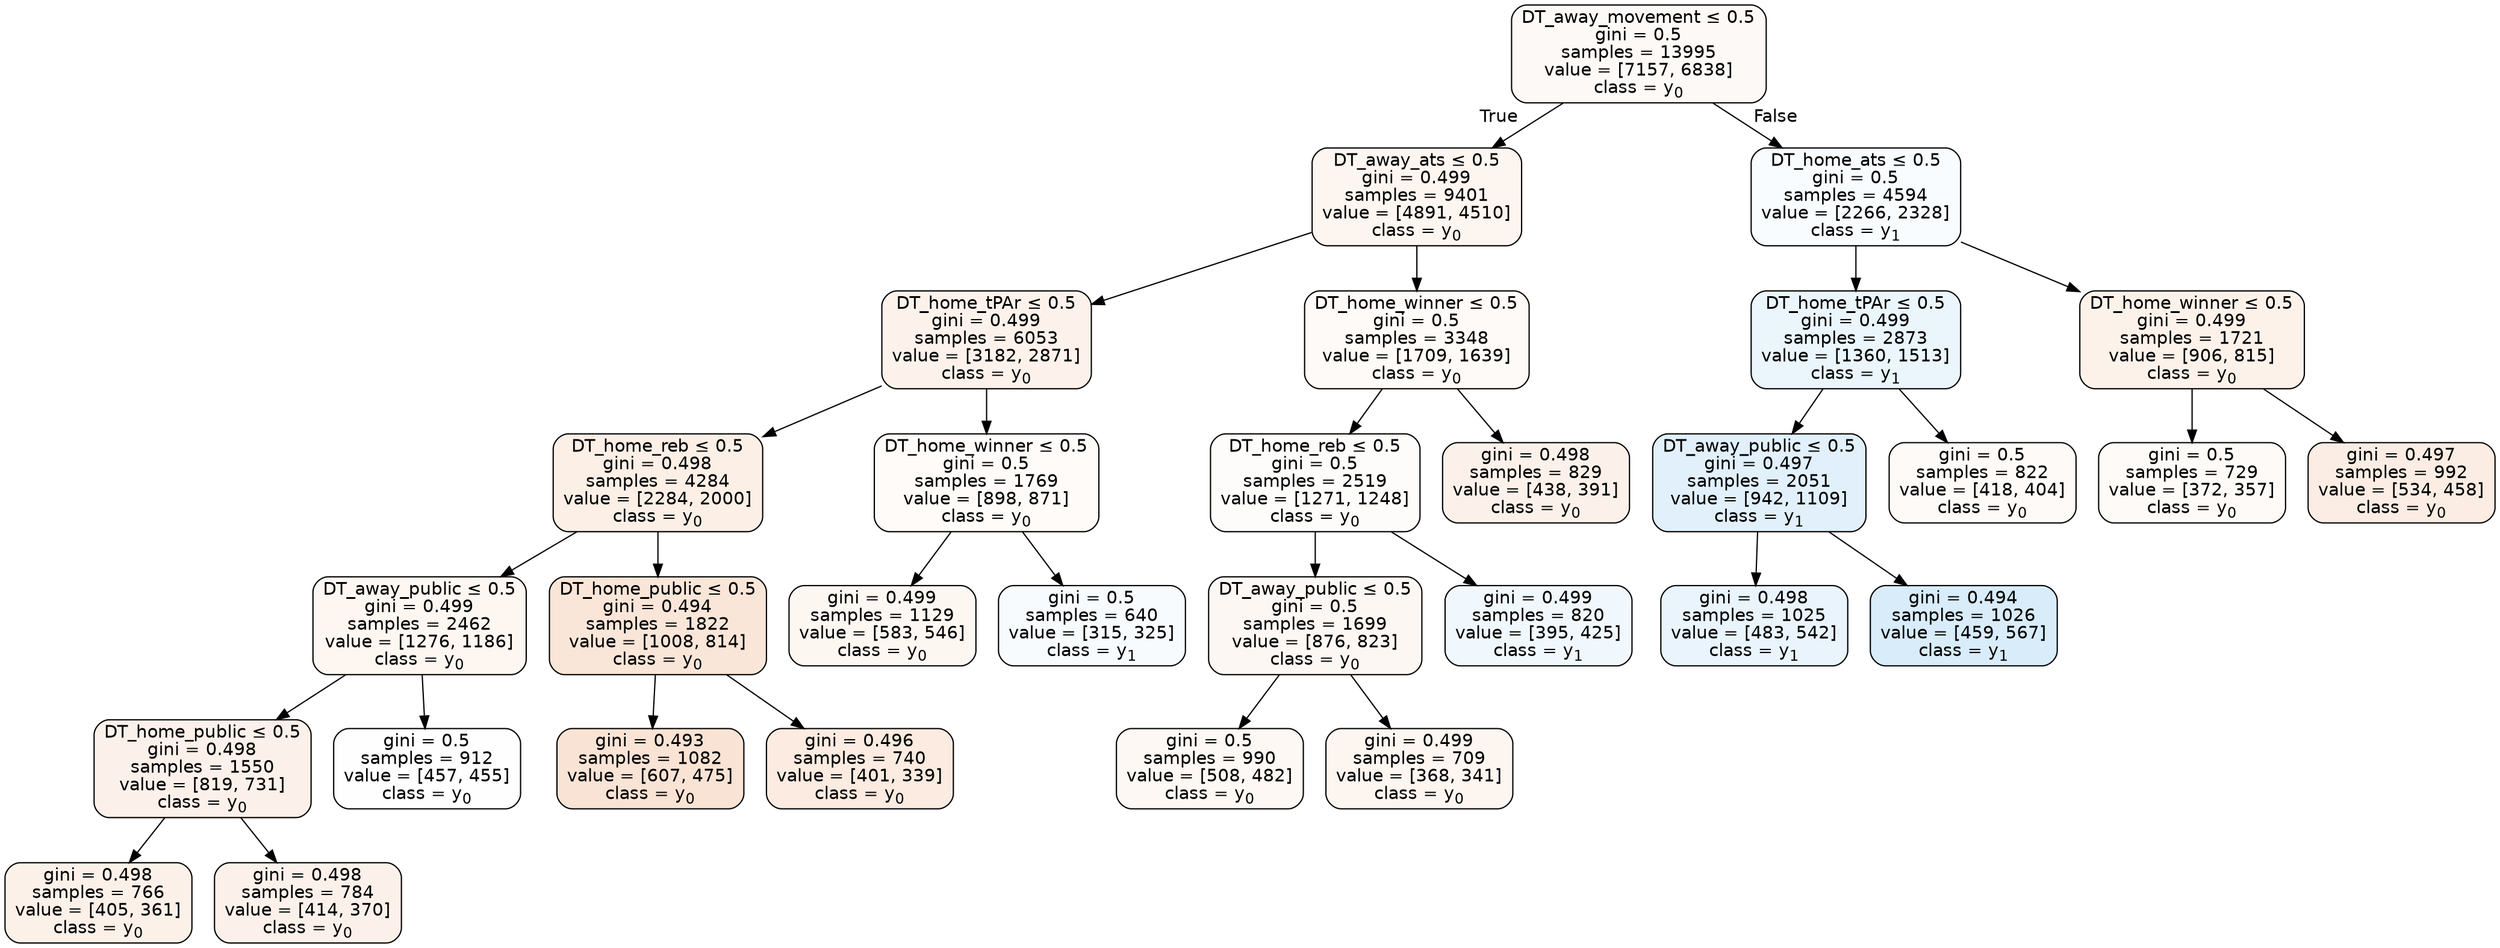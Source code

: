 digraph Tree {
node [shape=box, style="filled, rounded", color="black", fontname=helvetica] ;
edge [fontname=helvetica] ;
0 [label=<DT_away_movement &le; 0.5<br/>gini = 0.5<br/>samples = 13995<br/>value = [7157, 6838]<br/>class = y<SUB>0</SUB>>, fillcolor="#e581390b"] ;
1 [label=<DT_away_ats &le; 0.5<br/>gini = 0.499<br/>samples = 9401<br/>value = [4891, 4510]<br/>class = y<SUB>0</SUB>>, fillcolor="#e5813914"] ;
0 -> 1 [labeldistance=2.5, labelangle=45, headlabel="True"] ;
2 [label=<DT_home_tPAr &le; 0.5<br/>gini = 0.499<br/>samples = 6053<br/>value = [3182, 2871]<br/>class = y<SUB>0</SUB>>, fillcolor="#e5813919"] ;
1 -> 2 ;
3 [label=<DT_home_reb &le; 0.5<br/>gini = 0.498<br/>samples = 4284<br/>value = [2284, 2000]<br/>class = y<SUB>0</SUB>>, fillcolor="#e5813920"] ;
2 -> 3 ;
4 [label=<DT_away_public &le; 0.5<br/>gini = 0.499<br/>samples = 2462<br/>value = [1276, 1186]<br/>class = y<SUB>0</SUB>>, fillcolor="#e5813912"] ;
3 -> 4 ;
5 [label=<DT_home_public &le; 0.5<br/>gini = 0.498<br/>samples = 1550<br/>value = [819, 731]<br/>class = y<SUB>0</SUB>>, fillcolor="#e581391b"] ;
4 -> 5 ;
6 [label=<gini = 0.498<br/>samples = 766<br/>value = [405, 361]<br/>class = y<SUB>0</SUB>>, fillcolor="#e581391c"] ;
5 -> 6 ;
7 [label=<gini = 0.498<br/>samples = 784<br/>value = [414, 370]<br/>class = y<SUB>0</SUB>>, fillcolor="#e581391b"] ;
5 -> 7 ;
8 [label=<gini = 0.5<br/>samples = 912<br/>value = [457, 455]<br/>class = y<SUB>0</SUB>>, fillcolor="#e5813901"] ;
4 -> 8 ;
9 [label=<DT_home_public &le; 0.5<br/>gini = 0.494<br/>samples = 1822<br/>value = [1008, 814]<br/>class = y<SUB>0</SUB>>, fillcolor="#e5813931"] ;
3 -> 9 ;
10 [label=<gini = 0.493<br/>samples = 1082<br/>value = [607, 475]<br/>class = y<SUB>0</SUB>>, fillcolor="#e5813937"] ;
9 -> 10 ;
11 [label=<gini = 0.496<br/>samples = 740<br/>value = [401, 339]<br/>class = y<SUB>0</SUB>>, fillcolor="#e5813927"] ;
9 -> 11 ;
12 [label=<DT_home_winner &le; 0.5<br/>gini = 0.5<br/>samples = 1769<br/>value = [898, 871]<br/>class = y<SUB>0</SUB>>, fillcolor="#e5813908"] ;
2 -> 12 ;
13 [label=<gini = 0.499<br/>samples = 1129<br/>value = [583, 546]<br/>class = y<SUB>0</SUB>>, fillcolor="#e5813910"] ;
12 -> 13 ;
14 [label=<gini = 0.5<br/>samples = 640<br/>value = [315, 325]<br/>class = y<SUB>1</SUB>>, fillcolor="#399de508"] ;
12 -> 14 ;
15 [label=<DT_home_winner &le; 0.5<br/>gini = 0.5<br/>samples = 3348<br/>value = [1709, 1639]<br/>class = y<SUB>0</SUB>>, fillcolor="#e581390a"] ;
1 -> 15 ;
16 [label=<DT_home_reb &le; 0.5<br/>gini = 0.5<br/>samples = 2519<br/>value = [1271, 1248]<br/>class = y<SUB>0</SUB>>, fillcolor="#e5813905"] ;
15 -> 16 ;
17 [label=<DT_away_public &le; 0.5<br/>gini = 0.5<br/>samples = 1699<br/>value = [876, 823]<br/>class = y<SUB>0</SUB>>, fillcolor="#e581390f"] ;
16 -> 17 ;
18 [label=<gini = 0.5<br/>samples = 990<br/>value = [508, 482]<br/>class = y<SUB>0</SUB>>, fillcolor="#e581390d"] ;
17 -> 18 ;
19 [label=<gini = 0.499<br/>samples = 709<br/>value = [368, 341]<br/>class = y<SUB>0</SUB>>, fillcolor="#e5813913"] ;
17 -> 19 ;
20 [label=<gini = 0.499<br/>samples = 820<br/>value = [395, 425]<br/>class = y<SUB>1</SUB>>, fillcolor="#399de512"] ;
16 -> 20 ;
21 [label=<gini = 0.498<br/>samples = 829<br/>value = [438, 391]<br/>class = y<SUB>0</SUB>>, fillcolor="#e581391b"] ;
15 -> 21 ;
22 [label=<DT_home_ats &le; 0.5<br/>gini = 0.5<br/>samples = 4594<br/>value = [2266, 2328]<br/>class = y<SUB>1</SUB>>, fillcolor="#399de507"] ;
0 -> 22 [labeldistance=2.5, labelangle=-45, headlabel="False"] ;
23 [label=<DT_home_tPAr &le; 0.5<br/>gini = 0.499<br/>samples = 2873<br/>value = [1360, 1513]<br/>class = y<SUB>1</SUB>>, fillcolor="#399de51a"] ;
22 -> 23 ;
24 [label=<DT_away_public &le; 0.5<br/>gini = 0.497<br/>samples = 2051<br/>value = [942, 1109]<br/>class = y<SUB>1</SUB>>, fillcolor="#399de526"] ;
23 -> 24 ;
25 [label=<gini = 0.498<br/>samples = 1025<br/>value = [483, 542]<br/>class = y<SUB>1</SUB>>, fillcolor="#399de51c"] ;
24 -> 25 ;
26 [label=<gini = 0.494<br/>samples = 1026<br/>value = [459, 567]<br/>class = y<SUB>1</SUB>>, fillcolor="#399de531"] ;
24 -> 26 ;
27 [label=<gini = 0.5<br/>samples = 822<br/>value = [418, 404]<br/>class = y<SUB>0</SUB>>, fillcolor="#e5813909"] ;
23 -> 27 ;
28 [label=<DT_home_winner &le; 0.5<br/>gini = 0.499<br/>samples = 1721<br/>value = [906, 815]<br/>class = y<SUB>0</SUB>>, fillcolor="#e581391a"] ;
22 -> 28 ;
29 [label=<gini = 0.5<br/>samples = 729<br/>value = [372, 357]<br/>class = y<SUB>0</SUB>>, fillcolor="#e581390a"] ;
28 -> 29 ;
30 [label=<gini = 0.497<br/>samples = 992<br/>value = [534, 458]<br/>class = y<SUB>0</SUB>>, fillcolor="#e5813924"] ;
28 -> 30 ;
}